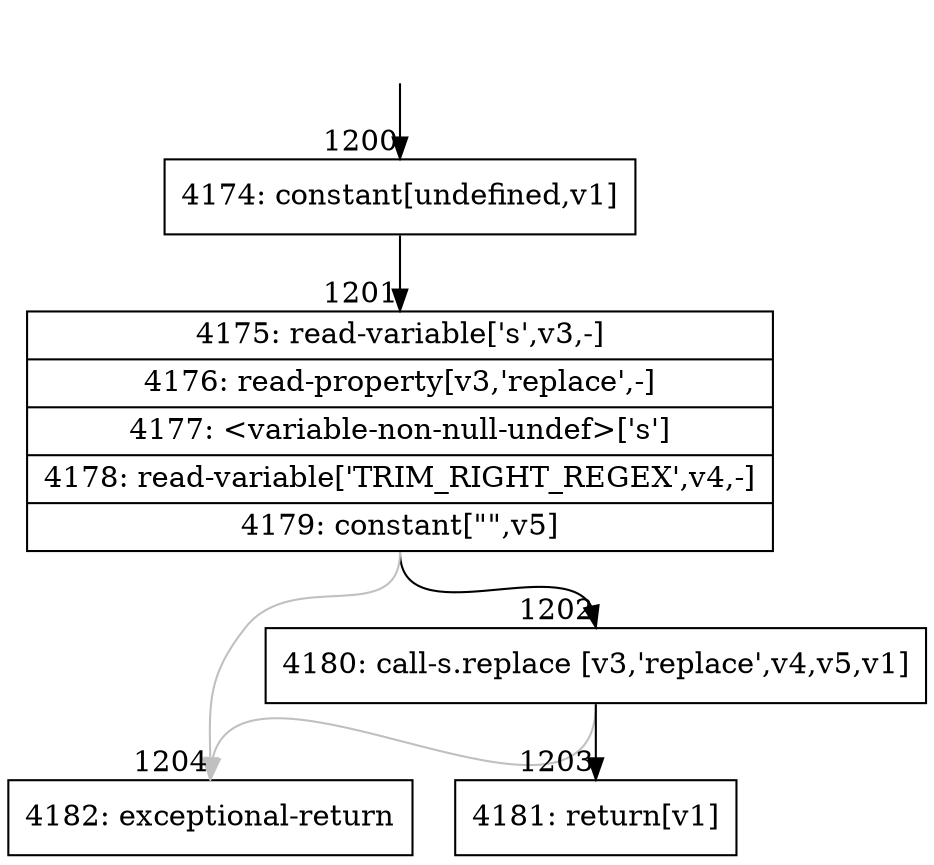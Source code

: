 digraph {
rankdir="TD"
BB_entry65[shape=none,label=""];
BB_entry65 -> BB1200 [tailport=s, headport=n, headlabel="    1200"]
BB1200 [shape=record label="{4174: constant[undefined,v1]}" ] 
BB1200 -> BB1201 [tailport=s, headport=n, headlabel="      1201"]
BB1201 [shape=record label="{4175: read-variable['s',v3,-]|4176: read-property[v3,'replace',-]|4177: \<variable-non-null-undef\>['s']|4178: read-variable['TRIM_RIGHT_REGEX',v4,-]|4179: constant[\"\",v5]}" ] 
BB1201 -> BB1202 [tailport=s, headport=n, headlabel="      1202"]
BB1201 -> BB1204 [tailport=s, headport=n, color=gray, headlabel="      1204"]
BB1202 [shape=record label="{4180: call-s.replace [v3,'replace',v4,v5,v1]}" ] 
BB1202 -> BB1203 [tailport=s, headport=n, headlabel="      1203"]
BB1202 -> BB1204 [tailport=s, headport=n, color=gray]
BB1203 [shape=record label="{4181: return[v1]}" ] 
BB1204 [shape=record label="{4182: exceptional-return}" ] 
//#$~ 1987
}
